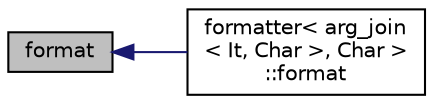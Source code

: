 digraph "format"
{
  edge [fontname="Helvetica",fontsize="10",labelfontname="Helvetica",labelfontsize="10"];
  node [fontname="Helvetica",fontsize="10",shape=record];
  rankdir="LR";
  Node1 [label="format",height=0.2,width=0.4,color="black", fillcolor="grey75", style="filled" fontcolor="black"];
  Node1 -> Node2 [dir="back",color="midnightblue",fontsize="10",style="solid",fontname="Helvetica"];
  Node2 [label="formatter\< arg_join\l\< It, Char \>, Char \>\l::format",height=0.2,width=0.4,color="black", fillcolor="white", style="filled",URL="$structformatter_3_01arg__join_3_01_it_00_01_char_01_4_00_01_char_01_4.html#ae0c4a217ef67f0a573d1c4fd9bfe0472"];
}
